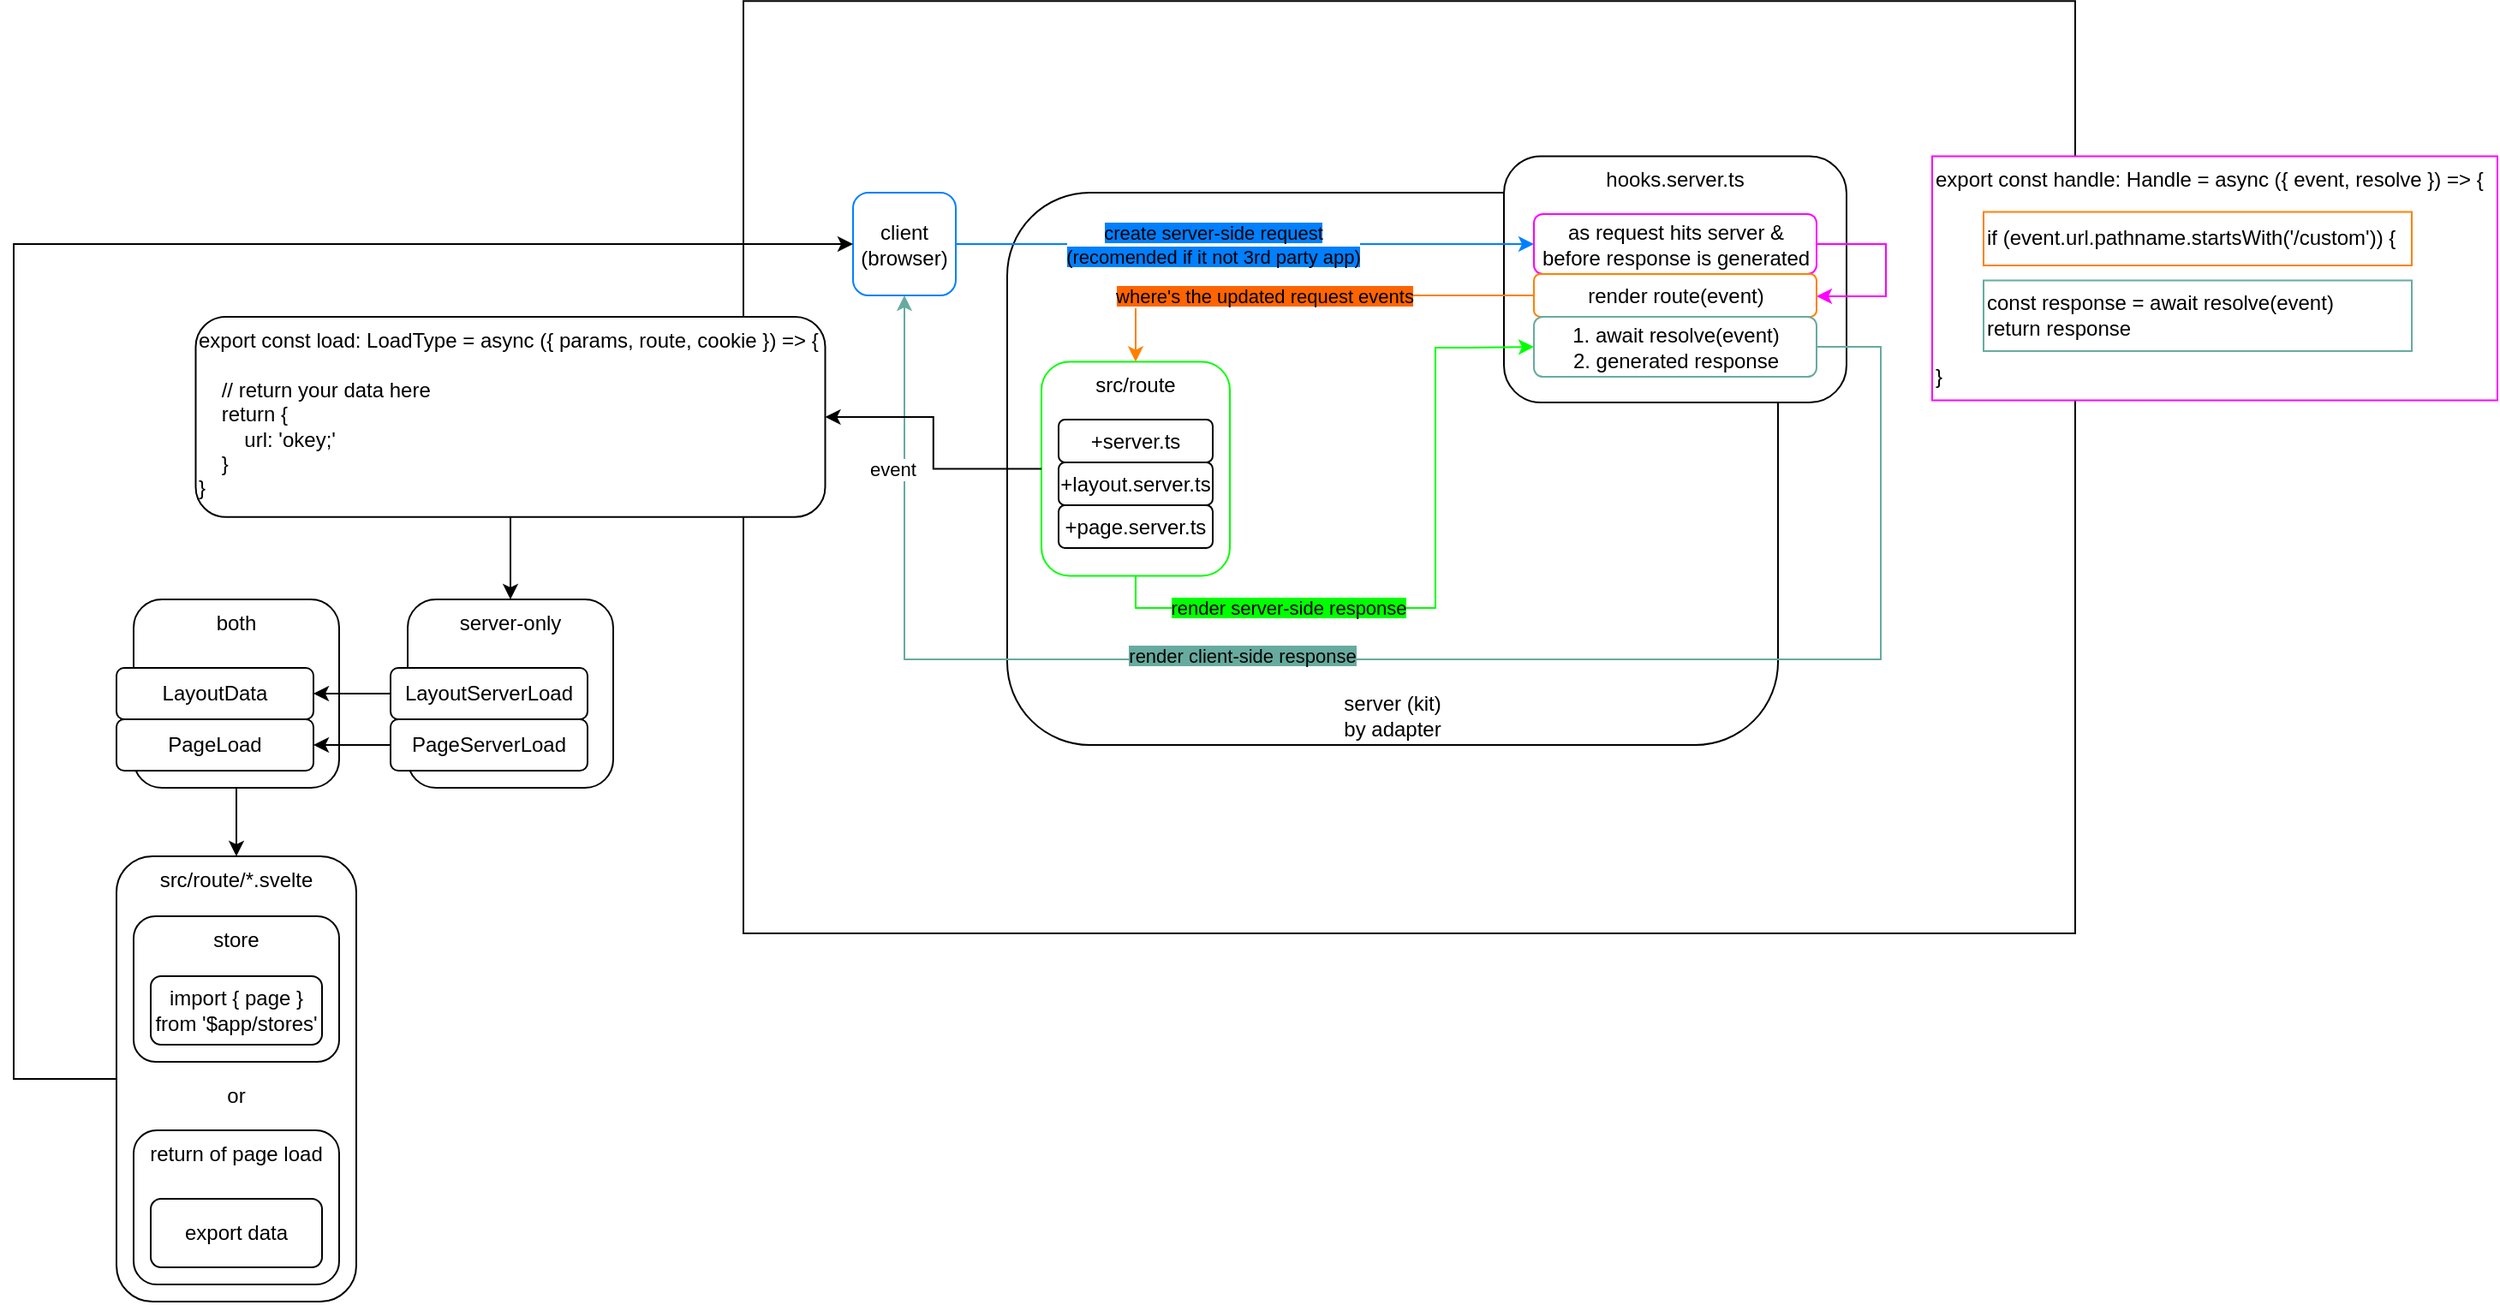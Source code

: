 <mxfile version="22.0.4" type="github">
  <diagram name="Page-1" id="GnxkV7bNmk6tipJM2uC0">
    <mxGraphModel dx="2558" dy="1940" grid="1" gridSize="10" guides="1" tooltips="1" connect="1" arrows="1" fold="1" page="1" pageScale="1" pageWidth="850" pageHeight="1100" math="0" shadow="0">
      <root>
        <mxCell id="0" />
        <mxCell id="1" parent="0" />
        <mxCell id="TtLkIHkY7f4iRGPbkUeM-2" value="" style="rounded=0;whiteSpace=wrap;html=1;strokeColor=#000000;" vertex="1" parent="1">
          <mxGeometry x="36" y="-4.38" width="777.5" height="544.38" as="geometry" />
        </mxCell>
        <mxCell id="TtLkIHkY7f4iRGPbkUeM-23" value="" style="edgeStyle=orthogonalEdgeStyle;rounded=0;orthogonalLoop=1;jettySize=auto;html=1;" edge="1" parent="1" source="TtLkIHkY7f4iRGPbkUeM-16" target="TtLkIHkY7f4iRGPbkUeM-22">
          <mxGeometry relative="1" as="geometry" />
        </mxCell>
        <mxCell id="TtLkIHkY7f4iRGPbkUeM-16" value="both" style="rounded=1;whiteSpace=wrap;html=1;verticalAlign=top;" vertex="1" parent="1">
          <mxGeometry x="-320" y="345" width="120" height="110" as="geometry" />
        </mxCell>
        <mxCell id="TtLkIHkY7f4iRGPbkUeM-15" value="server-only" style="rounded=1;whiteSpace=wrap;html=1;verticalAlign=top;" vertex="1" parent="1">
          <mxGeometry x="-160" y="345" width="120" height="110" as="geometry" />
        </mxCell>
        <mxCell id="cJ8iGMwO-AmT_AEDeLSv-3" value="server (kit)&lt;br style=&quot;border-color: var(--border-color);&quot;&gt;by adapter" style="rounded=1;whiteSpace=wrap;html=1;verticalAlign=bottom;" parent="1" vertex="1">
          <mxGeometry x="190" y="107.5" width="450" height="322.5" as="geometry" />
        </mxCell>
        <mxCell id="cJ8iGMwO-AmT_AEDeLSv-5" value="hooks.server.ts" style="rounded=1;whiteSpace=wrap;html=1;align=center;verticalAlign=top;" parent="1" vertex="1">
          <mxGeometry x="480" y="86.25" width="200" height="143.75" as="geometry" />
        </mxCell>
        <mxCell id="cJ8iGMwO-AmT_AEDeLSv-11" style="edgeStyle=orthogonalEdgeStyle;rounded=0;orthogonalLoop=1;jettySize=auto;html=1;exitX=1;exitY=0.5;exitDx=0;exitDy=0;strokeColor=#007FFF;" parent="1" source="cJ8iGMwO-AmT_AEDeLSv-1" target="cJ8iGMwO-AmT_AEDeLSv-9" edge="1">
          <mxGeometry relative="1" as="geometry">
            <Array as="points" />
          </mxGeometry>
        </mxCell>
        <mxCell id="cJ8iGMwO-AmT_AEDeLSv-22" value="&lt;span style=&quot;background-color: rgb(0, 127, 255);&quot;&gt;create server-side request&lt;br&gt;(recomended if it not 3rd party app)&lt;/span&gt;" style="edgeLabel;html=1;align=center;verticalAlign=middle;resizable=0;points=[];strokeColor=#007FFF;" parent="cJ8iGMwO-AmT_AEDeLSv-11" vertex="1" connectable="0">
          <mxGeometry x="-0.374" relative="1" as="geometry">
            <mxPoint x="44" as="offset" />
          </mxGeometry>
        </mxCell>
        <mxCell id="cJ8iGMwO-AmT_AEDeLSv-1" value="client&lt;br&gt;(browser)" style="rounded=1;whiteSpace=wrap;html=1;strokeColor=#007FFF;" parent="1" vertex="1">
          <mxGeometry x="100" y="107.5" width="60" height="60" as="geometry" />
        </mxCell>
        <mxCell id="cJ8iGMwO-AmT_AEDeLSv-16" style="edgeStyle=orthogonalEdgeStyle;rounded=0;orthogonalLoop=1;jettySize=auto;html=1;exitX=0.5;exitY=1;exitDx=0;exitDy=0;strokeColor=#00FF00;entryX=0;entryY=0.5;entryDx=0;entryDy=0;" parent="1" source="cJ8iGMwO-AmT_AEDeLSv-4" target="cJ8iGMwO-AmT_AEDeLSv-17" edge="1">
          <mxGeometry relative="1" as="geometry">
            <mxPoint x="417.5" y="208.75" as="targetPoint" />
            <mxPoint x="247.5" y="337.5" as="sourcePoint" />
            <Array as="points">
              <mxPoint x="265" y="350" />
              <mxPoint x="440" y="350" />
              <mxPoint x="440" y="198" />
              <mxPoint x="460" y="198" />
            </Array>
          </mxGeometry>
        </mxCell>
        <mxCell id="cJ8iGMwO-AmT_AEDeLSv-20" value="&lt;span style=&quot;background-color: rgb(0, 255, 0);&quot;&gt;render server-side response&lt;/span&gt;" style="edgeLabel;html=1;align=center;verticalAlign=middle;resizable=0;points=[];strokeColor=#00FF00;" parent="cJ8iGMwO-AmT_AEDeLSv-16" vertex="1" connectable="0">
          <mxGeometry x="-0.59" y="-2" relative="1" as="geometry">
            <mxPoint x="25" y="-2" as="offset" />
          </mxGeometry>
        </mxCell>
        <mxCell id="cJ8iGMwO-AmT_AEDeLSv-4" value="src/route" style="rounded=1;whiteSpace=wrap;html=1;verticalAlign=top;strokeColor=#00FF00;" parent="1" vertex="1">
          <mxGeometry x="210" y="206.25" width="110" height="125" as="geometry" />
        </mxCell>
        <mxCell id="cJ8iGMwO-AmT_AEDeLSv-6" value="+server.ts" style="rounded=1;whiteSpace=wrap;html=1;" parent="1" vertex="1">
          <mxGeometry x="220" y="240" width="90" height="25" as="geometry" />
        </mxCell>
        <mxCell id="cJ8iGMwO-AmT_AEDeLSv-7" value="+layout.server.ts" style="rounded=1;whiteSpace=wrap;html=1;" parent="1" vertex="1">
          <mxGeometry x="220" y="265" width="90" height="25" as="geometry" />
        </mxCell>
        <mxCell id="cJ8iGMwO-AmT_AEDeLSv-8" value="+page.server.ts" style="rounded=1;whiteSpace=wrap;html=1;" parent="1" vertex="1">
          <mxGeometry x="220" y="290" width="90" height="25" as="geometry" />
        </mxCell>
        <mxCell id="cJ8iGMwO-AmT_AEDeLSv-12" style="edgeStyle=orthogonalEdgeStyle;rounded=0;orthogonalLoop=1;jettySize=auto;html=1;exitX=1;exitY=0.5;exitDx=0;exitDy=0;strokeColor=#FF00FF;entryX=1;entryY=0.5;entryDx=0;entryDy=0;" parent="1" source="cJ8iGMwO-AmT_AEDeLSv-9" target="cJ8iGMwO-AmT_AEDeLSv-10" edge="1">
          <mxGeometry relative="1" as="geometry">
            <mxPoint x="692.5" y="167.5" as="targetPoint" />
            <Array as="points">
              <mxPoint x="703" y="138" />
              <mxPoint x="703" y="168" />
              <mxPoint x="663" y="168" />
            </Array>
            <mxPoint x="692.5" y="132.5" as="sourcePoint" />
          </mxGeometry>
        </mxCell>
        <mxCell id="cJ8iGMwO-AmT_AEDeLSv-9" value="&lt;p style=&quot;line-height: 120%;&quot;&gt;&lt;font style=&quot;font-size: 12px;&quot;&gt;as request hits server &amp;amp; before response is generated&lt;/font&gt;&lt;/p&gt;" style="rounded=1;whiteSpace=wrap;html=1;strokeColor=#FF00FF;" parent="1" vertex="1">
          <mxGeometry x="497.5" y="120" width="165" height="35" as="geometry" />
        </mxCell>
        <mxCell id="cJ8iGMwO-AmT_AEDeLSv-15" style="edgeStyle=orthogonalEdgeStyle;rounded=0;orthogonalLoop=1;jettySize=auto;html=1;exitX=0;exitY=0.5;exitDx=0;exitDy=0;entryX=0.5;entryY=0;entryDx=0;entryDy=0;strokeColor=#FF8000;" parent="1" source="cJ8iGMwO-AmT_AEDeLSv-10" target="cJ8iGMwO-AmT_AEDeLSv-4" edge="1">
          <mxGeometry relative="1" as="geometry">
            <Array as="points">
              <mxPoint x="378" y="173" />
              <mxPoint x="265" y="173" />
            </Array>
          </mxGeometry>
        </mxCell>
        <mxCell id="cJ8iGMwO-AmT_AEDeLSv-18" value="&lt;span style=&quot;background-color: rgb(255, 100, 0);&quot;&gt;where&#39;s the updated request events&lt;/span&gt;" style="edgeLabel;html=1;align=center;verticalAlign=middle;resizable=0;points=[];fillColor=#FF8000;strokeColor=#FF8000;" parent="cJ8iGMwO-AmT_AEDeLSv-15" vertex="1" connectable="0">
          <mxGeometry x="0.113" y="1" relative="1" as="geometry">
            <mxPoint x="-12" y="-6" as="offset" />
          </mxGeometry>
        </mxCell>
        <mxCell id="cJ8iGMwO-AmT_AEDeLSv-10" value="&lt;p style=&quot;line-height: 120%;&quot;&gt;&lt;font style=&quot;font-size: 12px;&quot;&gt;render route(event)&lt;/font&gt;&lt;/p&gt;" style="rounded=1;whiteSpace=wrap;html=1;strokeColor=#FF8000;" parent="1" vertex="1">
          <mxGeometry x="497.5" y="155" width="165" height="25" as="geometry" />
        </mxCell>
        <mxCell id="cJ8iGMwO-AmT_AEDeLSv-19" style="edgeStyle=orthogonalEdgeStyle;rounded=0;orthogonalLoop=1;jettySize=auto;html=1;exitX=1;exitY=0.5;exitDx=0;exitDy=0;entryX=0.5;entryY=1;entryDx=0;entryDy=0;strokeColor=#67AB9F;" parent="1" source="cJ8iGMwO-AmT_AEDeLSv-17" target="cJ8iGMwO-AmT_AEDeLSv-1" edge="1">
          <mxGeometry relative="1" as="geometry">
            <Array as="points">
              <mxPoint x="700" y="198" />
              <mxPoint x="700" y="380" />
              <mxPoint x="130" y="380" />
            </Array>
          </mxGeometry>
        </mxCell>
        <mxCell id="cJ8iGMwO-AmT_AEDeLSv-21" value="&lt;span style=&quot;background-color: rgb(103, 171, 159);&quot;&gt;render client-side response&lt;/span&gt;" style="edgeLabel;html=1;align=center;verticalAlign=middle;resizable=0;points=[];" parent="cJ8iGMwO-AmT_AEDeLSv-19" vertex="1" connectable="0">
          <mxGeometry x="0.151" y="-2" relative="1" as="geometry">
            <mxPoint x="-16" as="offset" />
          </mxGeometry>
        </mxCell>
        <mxCell id="cJ8iGMwO-AmT_AEDeLSv-17" value="1. await resolve(event)&lt;br&gt;&lt;span style=&quot;background-color: initial;&quot;&gt;2. generated response&lt;/span&gt;" style="rounded=1;whiteSpace=wrap;html=1;strokeColor=#67AB9F;" parent="1" vertex="1">
          <mxGeometry x="497.5" y="180" width="165" height="35" as="geometry" />
        </mxCell>
        <mxCell id="TtLkIHkY7f4iRGPbkUeM-3" value="export const handle: Handle = async ({ event, resolve }) =&amp;gt; {&lt;br&gt;&lt;br&gt;&lt;br&gt;&lt;br&gt;&lt;br&gt;&lt;br&gt;&lt;br&gt;&lt;br&gt;}" style="rounded=0;whiteSpace=wrap;html=1;align=left;verticalAlign=top;strokeColor=#FF00FF;" vertex="1" parent="1">
          <mxGeometry x="730" y="86.25" width="330" height="142.5" as="geometry" />
        </mxCell>
        <mxCell id="TtLkIHkY7f4iRGPbkUeM-4" value="if (event.url.pathname.startsWith(&#39;/custom&#39;)) {" style="rounded=0;whiteSpace=wrap;html=1;strokeColor=#FF8000;align=left;" vertex="1" parent="1">
          <mxGeometry x="760" y="118.75" width="250" height="31.25" as="geometry" />
        </mxCell>
        <mxCell id="TtLkIHkY7f4iRGPbkUeM-5" value="const response = await resolve(event)&lt;br&gt;return response" style="rounded=0;whiteSpace=wrap;html=1;strokeColor=#67AB9F;align=left;" vertex="1" parent="1">
          <mxGeometry x="760" y="158.75" width="250" height="41.25" as="geometry" />
        </mxCell>
        <mxCell id="TtLkIHkY7f4iRGPbkUeM-21" style="edgeStyle=orthogonalEdgeStyle;rounded=0;orthogonalLoop=1;jettySize=auto;html=1;exitX=0.5;exitY=1;exitDx=0;exitDy=0;" edge="1" parent="1" source="TtLkIHkY7f4iRGPbkUeM-6" target="TtLkIHkY7f4iRGPbkUeM-15">
          <mxGeometry relative="1" as="geometry" />
        </mxCell>
        <mxCell id="TtLkIHkY7f4iRGPbkUeM-6" value="export const load:&amp;nbsp;LoadType = async ({ params, route, cookie }) =&amp;gt; {&lt;br&gt;&lt;br&gt;&amp;nbsp; &amp;nbsp; // return your data here&lt;br&gt;&amp;nbsp; &amp;nbsp; return {&lt;br&gt;&amp;nbsp; &amp;nbsp; &amp;nbsp; &amp;nbsp; url: &#39;okey;&#39;&lt;br&gt;&amp;nbsp; &amp;nbsp; }&lt;br&gt;}" style="rounded=1;whiteSpace=wrap;html=1;align=left;verticalAlign=top;" vertex="1" parent="1">
          <mxGeometry x="-283.75" y="180" width="367.5" height="116.88" as="geometry" />
        </mxCell>
        <mxCell id="TtLkIHkY7f4iRGPbkUeM-19" value="" style="edgeStyle=orthogonalEdgeStyle;rounded=0;orthogonalLoop=1;jettySize=auto;html=1;" edge="1" parent="1" source="TtLkIHkY7f4iRGPbkUeM-9" target="TtLkIHkY7f4iRGPbkUeM-14">
          <mxGeometry relative="1" as="geometry" />
        </mxCell>
        <mxCell id="TtLkIHkY7f4iRGPbkUeM-9" value="PageServerLoad" style="rounded=1;whiteSpace=wrap;html=1;" vertex="1" parent="1">
          <mxGeometry x="-170" y="415" width="115" height="30" as="geometry" />
        </mxCell>
        <mxCell id="TtLkIHkY7f4iRGPbkUeM-18" value="" style="edgeStyle=orthogonalEdgeStyle;rounded=0;orthogonalLoop=1;jettySize=auto;html=1;" edge="1" parent="1" source="TtLkIHkY7f4iRGPbkUeM-11" target="TtLkIHkY7f4iRGPbkUeM-13">
          <mxGeometry relative="1" as="geometry" />
        </mxCell>
        <mxCell id="TtLkIHkY7f4iRGPbkUeM-11" value="LayoutServerLoad" style="rounded=1;whiteSpace=wrap;html=1;" vertex="1" parent="1">
          <mxGeometry x="-170" y="385" width="115" height="30" as="geometry" />
        </mxCell>
        <mxCell id="TtLkIHkY7f4iRGPbkUeM-13" value="LayoutData" style="rounded=1;whiteSpace=wrap;html=1;" vertex="1" parent="1">
          <mxGeometry x="-330" y="385" width="115" height="30" as="geometry" />
        </mxCell>
        <mxCell id="TtLkIHkY7f4iRGPbkUeM-14" value="PageLoad" style="rounded=1;whiteSpace=wrap;html=1;" vertex="1" parent="1">
          <mxGeometry x="-330" y="415" width="115" height="30" as="geometry" />
        </mxCell>
        <mxCell id="TtLkIHkY7f4iRGPbkUeM-7" style="edgeStyle=orthogonalEdgeStyle;rounded=0;orthogonalLoop=1;jettySize=auto;html=1;exitX=0;exitY=0.5;exitDx=0;exitDy=0;" edge="1" parent="1" source="cJ8iGMwO-AmT_AEDeLSv-4" target="TtLkIHkY7f4iRGPbkUeM-6">
          <mxGeometry relative="1" as="geometry" />
        </mxCell>
        <mxCell id="TtLkIHkY7f4iRGPbkUeM-8" value="event" style="edgeLabel;html=1;align=center;verticalAlign=middle;resizable=0;points=[];" vertex="1" connectable="0" parent="TtLkIHkY7f4iRGPbkUeM-7">
          <mxGeometry x="-0.49" y="2" relative="1" as="geometry">
            <mxPoint x="-47" y="-2" as="offset" />
          </mxGeometry>
        </mxCell>
        <mxCell id="TtLkIHkY7f4iRGPbkUeM-32" style="edgeStyle=orthogonalEdgeStyle;rounded=0;orthogonalLoop=1;jettySize=auto;html=1;exitX=0;exitY=0.5;exitDx=0;exitDy=0;entryX=0;entryY=0.5;entryDx=0;entryDy=0;" edge="1" parent="1" source="TtLkIHkY7f4iRGPbkUeM-22" target="cJ8iGMwO-AmT_AEDeLSv-1">
          <mxGeometry relative="1" as="geometry">
            <Array as="points">
              <mxPoint x="-390" y="625" />
              <mxPoint x="-390" y="138" />
            </Array>
          </mxGeometry>
        </mxCell>
        <mxCell id="TtLkIHkY7f4iRGPbkUeM-22" value="src/route/*.svelte" style="rounded=1;whiteSpace=wrap;html=1;verticalAlign=top;" vertex="1" parent="1">
          <mxGeometry x="-330" y="495" width="140" height="260" as="geometry" />
        </mxCell>
        <mxCell id="TtLkIHkY7f4iRGPbkUeM-24" value="return of page load" style="rounded=1;whiteSpace=wrap;html=1;verticalAlign=top;" vertex="1" parent="1">
          <mxGeometry x="-320" y="655" width="120" height="90" as="geometry" />
        </mxCell>
        <mxCell id="TtLkIHkY7f4iRGPbkUeM-25" value="export data" style="rounded=1;whiteSpace=wrap;html=1;verticalAlign=middle;" vertex="1" parent="1">
          <mxGeometry x="-310" y="695" width="100" height="40" as="geometry" />
        </mxCell>
        <mxCell id="TtLkIHkY7f4iRGPbkUeM-28" value="store" style="rounded=1;whiteSpace=wrap;html=1;verticalAlign=top;" vertex="1" parent="1">
          <mxGeometry x="-320" y="530" width="120" height="85" as="geometry" />
        </mxCell>
        <mxCell id="TtLkIHkY7f4iRGPbkUeM-30" value="or" style="text;whiteSpace=wrap;align=center;verticalAlign=middle;" vertex="1" parent="1">
          <mxGeometry x="-290" y="625" width="60" height="20" as="geometry" />
        </mxCell>
        <mxCell id="TtLkIHkY7f4iRGPbkUeM-31" value="import { page } from &#39;$app/stores&#39;" style="rounded=1;whiteSpace=wrap;html=1;verticalAlign=middle;" vertex="1" parent="1">
          <mxGeometry x="-310" y="565" width="100" height="40" as="geometry" />
        </mxCell>
      </root>
    </mxGraphModel>
  </diagram>
</mxfile>
